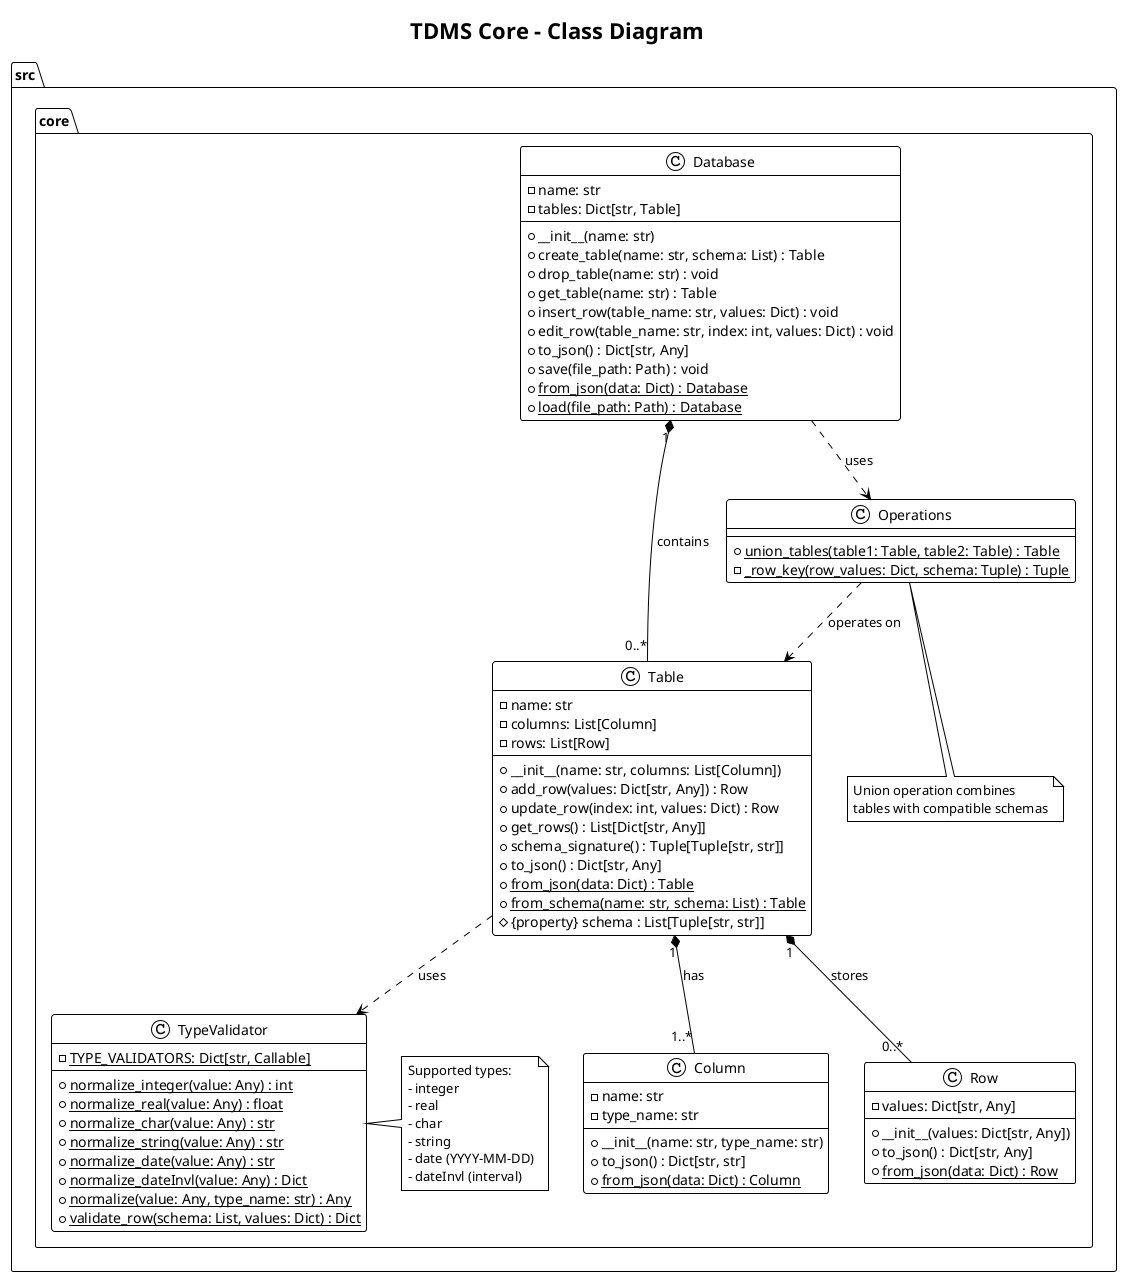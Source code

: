 @startuml class_core
!theme plain
title TDMS Core - Class Diagram

package "src.core" {
  class Database {
    - name: str
    - tables: Dict[str, Table]
    --
    + __init__(name: str)
    + create_table(name: str, schema: List) : Table
    + drop_table(name: str) : void
    + get_table(name: str) : Table
    + insert_row(table_name: str, values: Dict) : void
    + edit_row(table_name: str, index: int, values: Dict) : void
    + to_json() : Dict[str, Any]
    + save(file_path: Path) : void
    + {static} from_json(data: Dict) : Database
    + {static} load(file_path: Path) : Database
  }

  class Table {
    - name: str
    - columns: List[Column]
    - rows: List[Row]
    --
    + __init__(name: str, columns: List[Column])
    + add_row(values: Dict[str, Any]) : Row
    + update_row(index: int, values: Dict) : Row
    + get_rows() : List[Dict[str, Any]]
    + schema_signature() : Tuple[Tuple[str, str]]
    + to_json() : Dict[str, Any]
    + {static} from_json(data: Dict) : Table
    + {static} from_schema(name: str, schema: List) : Table
    # {property} schema : List[Tuple[str, str]]
  }

  class Column {
    - name: str
    - type_name: str
    --
    + __init__(name: str, type_name: str)
    + to_json() : Dict[str, str]
    + {static} from_json(data: Dict) : Column
  }

  class Row {
    - values: Dict[str, Any]
    --
    + __init__(values: Dict[str, Any])
    + to_json() : Dict[str, Any]
    + {static} from_json(data: Dict) : Row
  }

  class TypeValidator {
    - {static} TYPE_VALIDATORS: Dict[str, Callable]
    --
    + {static} normalize_integer(value: Any) : int
    + {static} normalize_real(value: Any) : float
    + {static} normalize_char(value: Any) : str
    + {static} normalize_string(value: Any) : str
    + {static} normalize_date(value: Any) : str
    + {static} normalize_dateInvl(value: Any) : Dict
    + {static} normalize(value: Any, type_name: str) : Any
    + {static} validate_row(schema: List, values: Dict) : Dict
  }

  class Operations {
    --
    + {static} union_tables(table1: Table, table2: Table) : Table
    - {static} _row_key(row_values: Dict, schema: Tuple) : Tuple
  }

  ' Relationships
  Database "1" *-- "0..*" Table : contains
  Table "1" *-- "1..*" Column : has
  Table "1" *-- "0..*" Row : stores
  Table ..> TypeValidator : uses
  Operations ..> Table : operates on
  Database ..> Operations : uses

  note right of TypeValidator
    Supported types:
    - integer
    - real
    - char
    - string
    - date (YYYY-MM-DD)
    - dateInvl (interval)
  end note

  note bottom of Operations
    Union operation combines
    tables with compatible schemas
  end note
}

@enduml